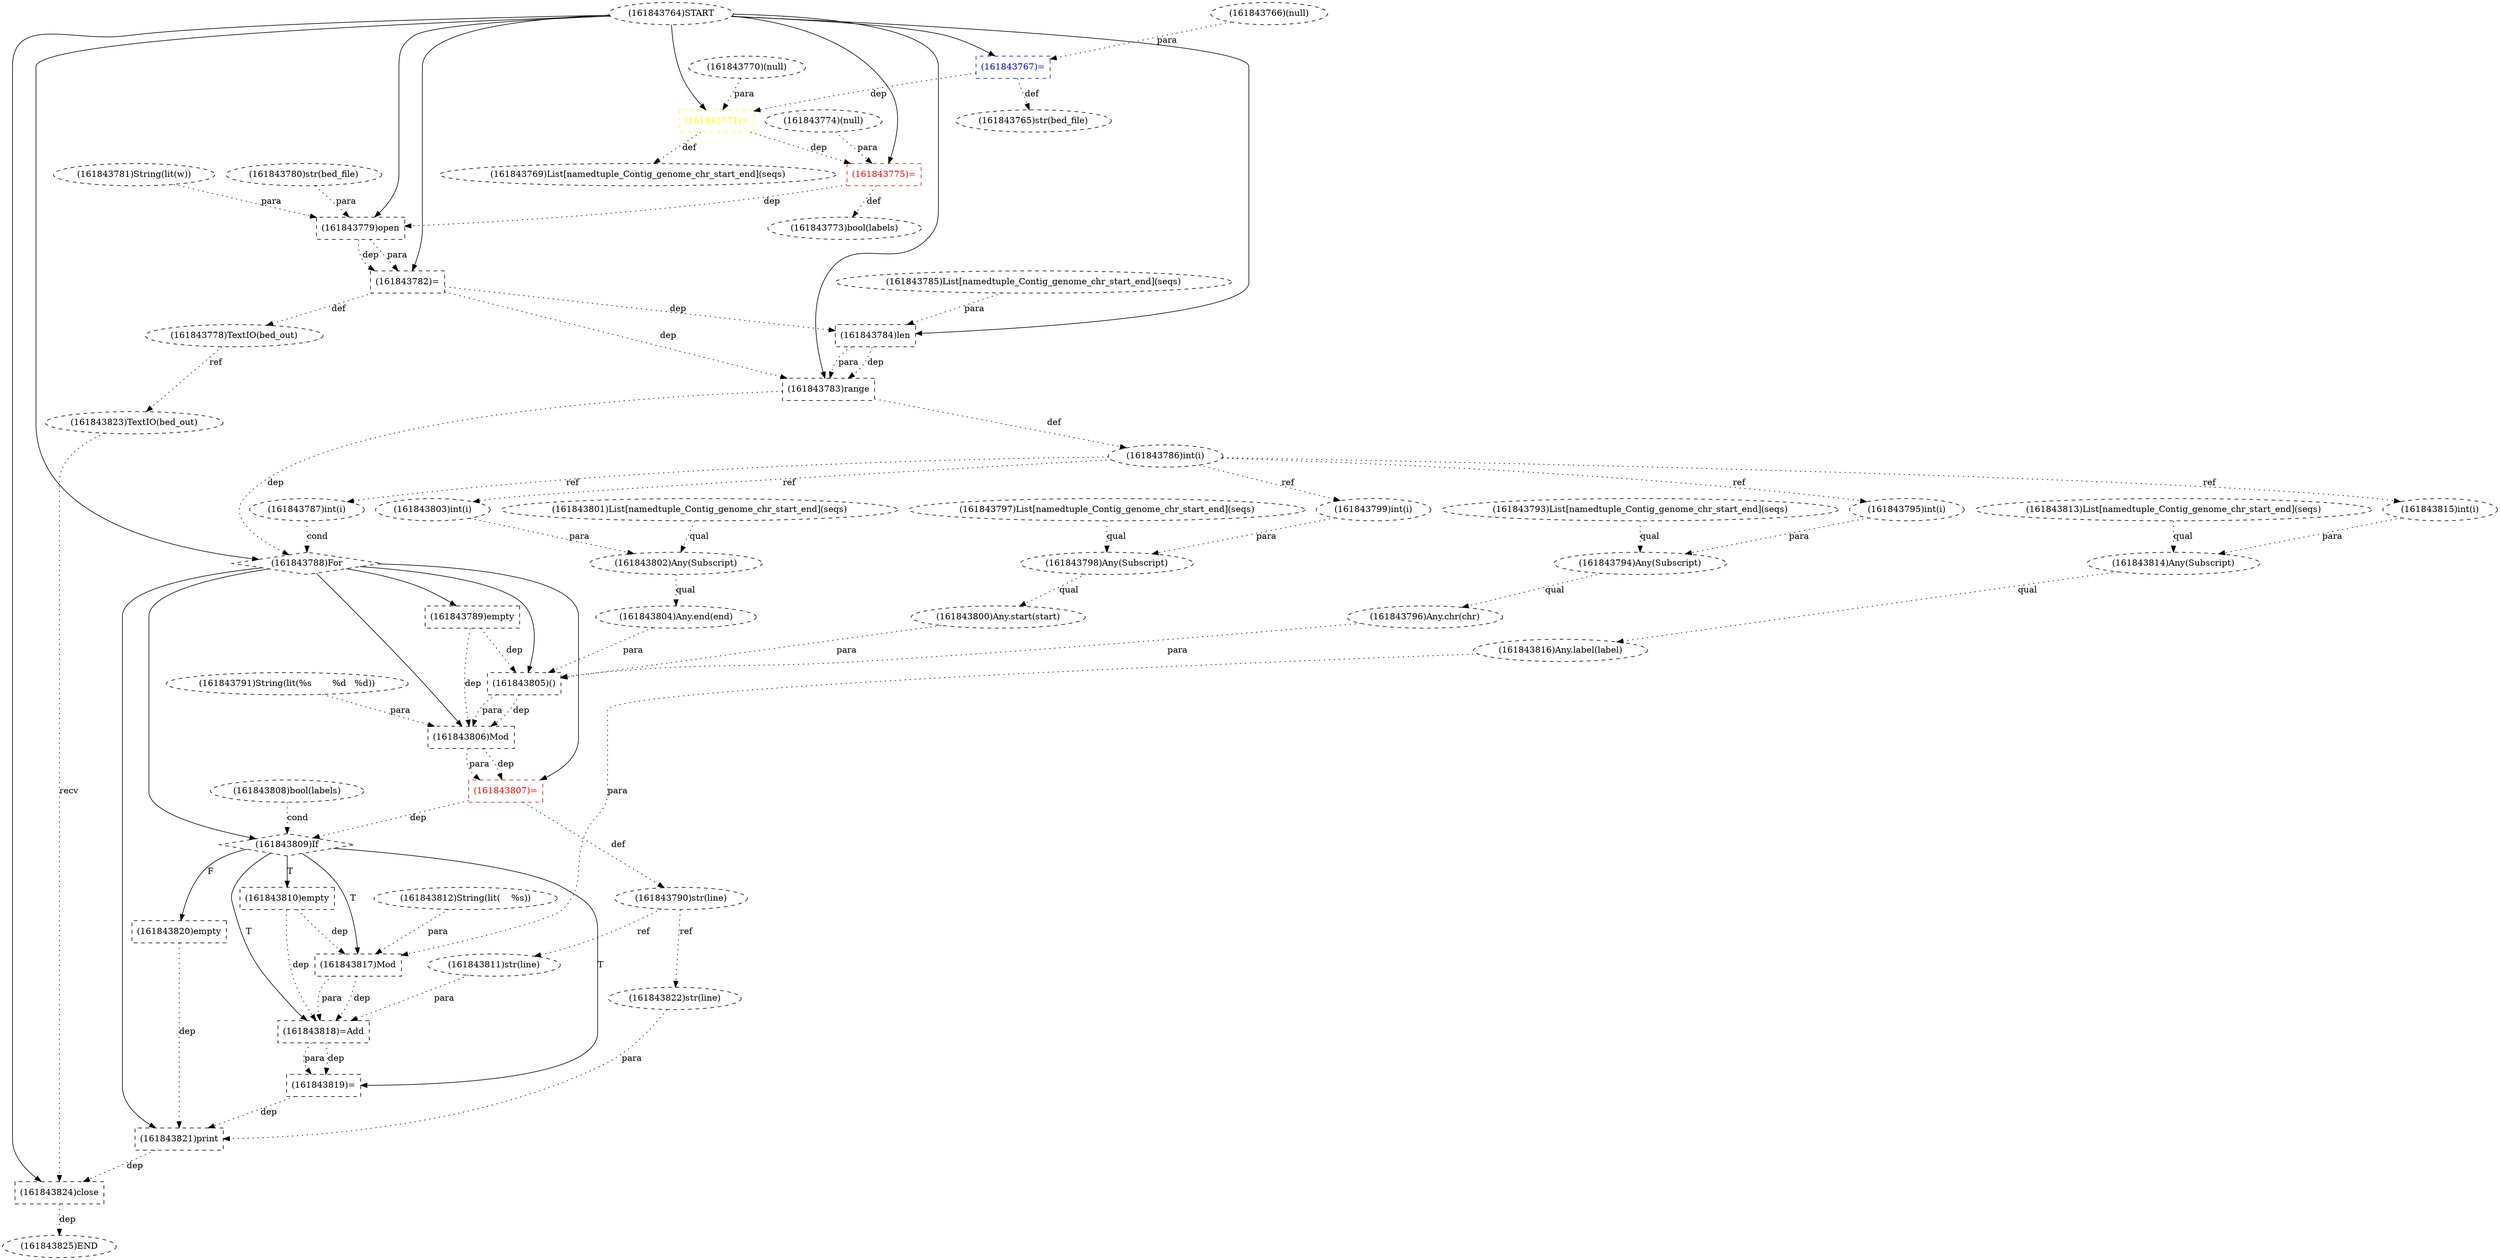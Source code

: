 digraph G {
1 [label="(161843767)=" shape=box style=dashed color=blue fontcolor=blue]
2 [label="(161843787)int(i)" shape=ellipse style=dashed]
3 [label="(161843769)List[namedtuple_Contig_genome_chr_start_end](seqs)" shape=ellipse style=dashed]
4 [label="(161843812)String(lit(	%s))" shape=ellipse style=dashed]
5 [label="(161843822)str(line)" shape=ellipse style=dashed]
6 [label="(161843811)str(line)" shape=ellipse style=dashed]
7 [label="(161843785)List[namedtuple_Contig_genome_chr_start_end](seqs)" shape=ellipse style=dashed]
8 [label="(161843809)If" shape=diamond style=dashed]
9 [label="(161843804)Any.end(end)" shape=ellipse style=dashed]
10 [label="(161843779)open" shape=box style=dashed color=black fontcolor=black]
11 [label="(161843770)(null)" shape=ellipse style=dashed]
12 [label="(161843796)Any.chr(chr)" shape=ellipse style=dashed]
13 [label="(161843788)For" shape=diamond style=dashed]
14 [label="(161843766)(null)" shape=ellipse style=dashed]
15 [label="(161843798)Any(Subscript)" shape=ellipse style=dashed]
16 [label="(161843807)=" shape=box style=dashed color=red fontcolor=red]
17 [label="(161843806)Mod" shape=box style=dashed]
18 [label="(161843794)Any(Subscript)" shape=ellipse style=dashed]
19 [label="(161843797)List[namedtuple_Contig_genome_chr_start_end](seqs)" shape=ellipse style=dashed]
20 [label="(161843800)Any.start(start)" shape=ellipse style=dashed]
21 [label="(161843784)len" shape=box style=dashed]
22 [label="(161843815)int(i)" shape=ellipse style=dashed]
23 [label="(161843810)empty" shape=box style=dashed]
24 [label="(161843786)int(i)" shape=ellipse style=dashed]
25 [label="(161843789)empty" shape=box style=dashed]
26 [label="(161843805)()" shape=box style=dashed]
27 [label="(161843764)START" style=dashed]
28 [label="(161843824)close" shape=box style=dashed color=black fontcolor=black]
29 [label="(161843825)END" style=dashed]
30 [label="(161843774)(null)" shape=ellipse style=dashed]
31 [label="(161843816)Any.label(label)" shape=ellipse style=dashed]
32 [label="(161843790)str(line)" shape=ellipse style=dashed]
33 [label="(161843808)bool(labels)" shape=ellipse style=dashed]
34 [label="(161843765)str(bed_file)" shape=ellipse style=dashed]
35 [label="(161843775)=" shape=box style=dashed color=red fontcolor=red]
36 [label="(161843781)String(lit(w))" shape=ellipse style=dashed color=black fontcolor=black]
37 [label="(161843802)Any(Subscript)" shape=ellipse style=dashed]
38 [label="(161843783)range" shape=box style=dashed]
39 [label="(161843817)Mod" shape=box style=dashed]
40 [label="(161843821)print" shape=box style=dashed]
41 [label="(161843819)=" shape=box style=dashed]
42 [label="(161843782)=" shape=box style=dashed color=black fontcolor=black]
43 [label="(161843771)=" shape=box style=dashed color=yellow fontcolor=yellow]
44 [label="(161843813)List[namedtuple_Contig_genome_chr_start_end](seqs)" shape=ellipse style=dashed]
45 [label="(161843814)Any(Subscript)" shape=ellipse style=dashed]
46 [label="(161843818)=Add" shape=box style=dashed]
47 [label="(161843801)List[namedtuple_Contig_genome_chr_start_end](seqs)" shape=ellipse style=dashed]
48 [label="(161843823)TextIO(bed_out)" shape=ellipse style=dashed color=black fontcolor=black]
49 [label="(161843793)List[namedtuple_Contig_genome_chr_start_end](seqs)" shape=ellipse style=dashed]
50 [label="(161843773)bool(labels)" shape=ellipse style=dashed]
51 [label="(161843791)String(lit(%s	%d	%d))" shape=ellipse style=dashed]
52 [label="(161843795)int(i)" shape=ellipse style=dashed]
53 [label="(161843803)int(i)" shape=ellipse style=dashed]
54 [label="(161843799)int(i)" shape=ellipse style=dashed]
55 [label="(161843778)TextIO(bed_out)" shape=ellipse style=dashed color=black fontcolor=black]
56 [label="(161843780)str(bed_file)" shape=ellipse style=dashed]
57 [label="(161843820)empty" shape=box style=dashed]
27 -> 1 [label="" style=solid];
14 -> 1 [label="para" style=dotted];
24 -> 2 [label="ref" style=dotted];
43 -> 3 [label="def" style=dotted];
32 -> 5 [label="ref" style=dotted];
32 -> 6 [label="ref" style=dotted];
13 -> 8 [label="" style=solid];
33 -> 8 [label="cond" style=dotted];
16 -> 8 [label="dep" style=dotted];
37 -> 9 [label="qual" style=dotted];
27 -> 10 [label="" style=solid];
56 -> 10 [label="para" style=dotted];
36 -> 10 [label="para" style=dotted];
35 -> 10 [label="dep" style=dotted];
18 -> 12 [label="qual" style=dotted];
27 -> 13 [label="" style=solid];
38 -> 13 [label="dep" style=dotted];
2 -> 13 [label="cond" style=dotted];
19 -> 15 [label="qual" style=dotted];
54 -> 15 [label="para" style=dotted];
13 -> 16 [label="" style=solid];
17 -> 16 [label="dep" style=dotted];
17 -> 16 [label="para" style=dotted];
13 -> 17 [label="" style=solid];
51 -> 17 [label="para" style=dotted];
26 -> 17 [label="dep" style=dotted];
26 -> 17 [label="para" style=dotted];
25 -> 17 [label="dep" style=dotted];
49 -> 18 [label="qual" style=dotted];
52 -> 18 [label="para" style=dotted];
15 -> 20 [label="qual" style=dotted];
27 -> 21 [label="" style=solid];
7 -> 21 [label="para" style=dotted];
42 -> 21 [label="dep" style=dotted];
24 -> 22 [label="ref" style=dotted];
8 -> 23 [label="T"];
38 -> 24 [label="def" style=dotted];
13 -> 25 [label="" style=solid];
13 -> 26 [label="" style=solid];
12 -> 26 [label="para" style=dotted];
20 -> 26 [label="para" style=dotted];
9 -> 26 [label="para" style=dotted];
25 -> 26 [label="dep" style=dotted];
27 -> 28 [label="" style=solid];
48 -> 28 [label="recv" style=dotted];
40 -> 28 [label="dep" style=dotted];
28 -> 29 [label="dep" style=dotted];
45 -> 31 [label="qual" style=dotted];
16 -> 32 [label="def" style=dotted];
1 -> 34 [label="def" style=dotted];
27 -> 35 [label="" style=solid];
30 -> 35 [label="para" style=dotted];
43 -> 35 [label="dep" style=dotted];
47 -> 37 [label="qual" style=dotted];
53 -> 37 [label="para" style=dotted];
27 -> 38 [label="" style=solid];
21 -> 38 [label="dep" style=dotted];
21 -> 38 [label="para" style=dotted];
42 -> 38 [label="dep" style=dotted];
8 -> 39 [label="T"];
4 -> 39 [label="para" style=dotted];
31 -> 39 [label="para" style=dotted];
23 -> 39 [label="dep" style=dotted];
13 -> 40 [label="" style=solid];
5 -> 40 [label="para" style=dotted];
41 -> 40 [label="dep" style=dotted];
57 -> 40 [label="dep" style=dotted];
8 -> 41 [label="T"];
46 -> 41 [label="dep" style=dotted];
46 -> 41 [label="para" style=dotted];
27 -> 42 [label="" style=solid];
10 -> 42 [label="dep" style=dotted];
10 -> 42 [label="para" style=dotted];
27 -> 43 [label="" style=solid];
11 -> 43 [label="para" style=dotted];
1 -> 43 [label="dep" style=dotted];
44 -> 45 [label="qual" style=dotted];
22 -> 45 [label="para" style=dotted];
8 -> 46 [label="T"];
6 -> 46 [label="para" style=dotted];
39 -> 46 [label="dep" style=dotted];
39 -> 46 [label="para" style=dotted];
23 -> 46 [label="dep" style=dotted];
55 -> 48 [label="ref" style=dotted];
35 -> 50 [label="def" style=dotted];
24 -> 52 [label="ref" style=dotted];
24 -> 53 [label="ref" style=dotted];
24 -> 54 [label="ref" style=dotted];
42 -> 55 [label="def" style=dotted];
8 -> 57 [label="F"];
}